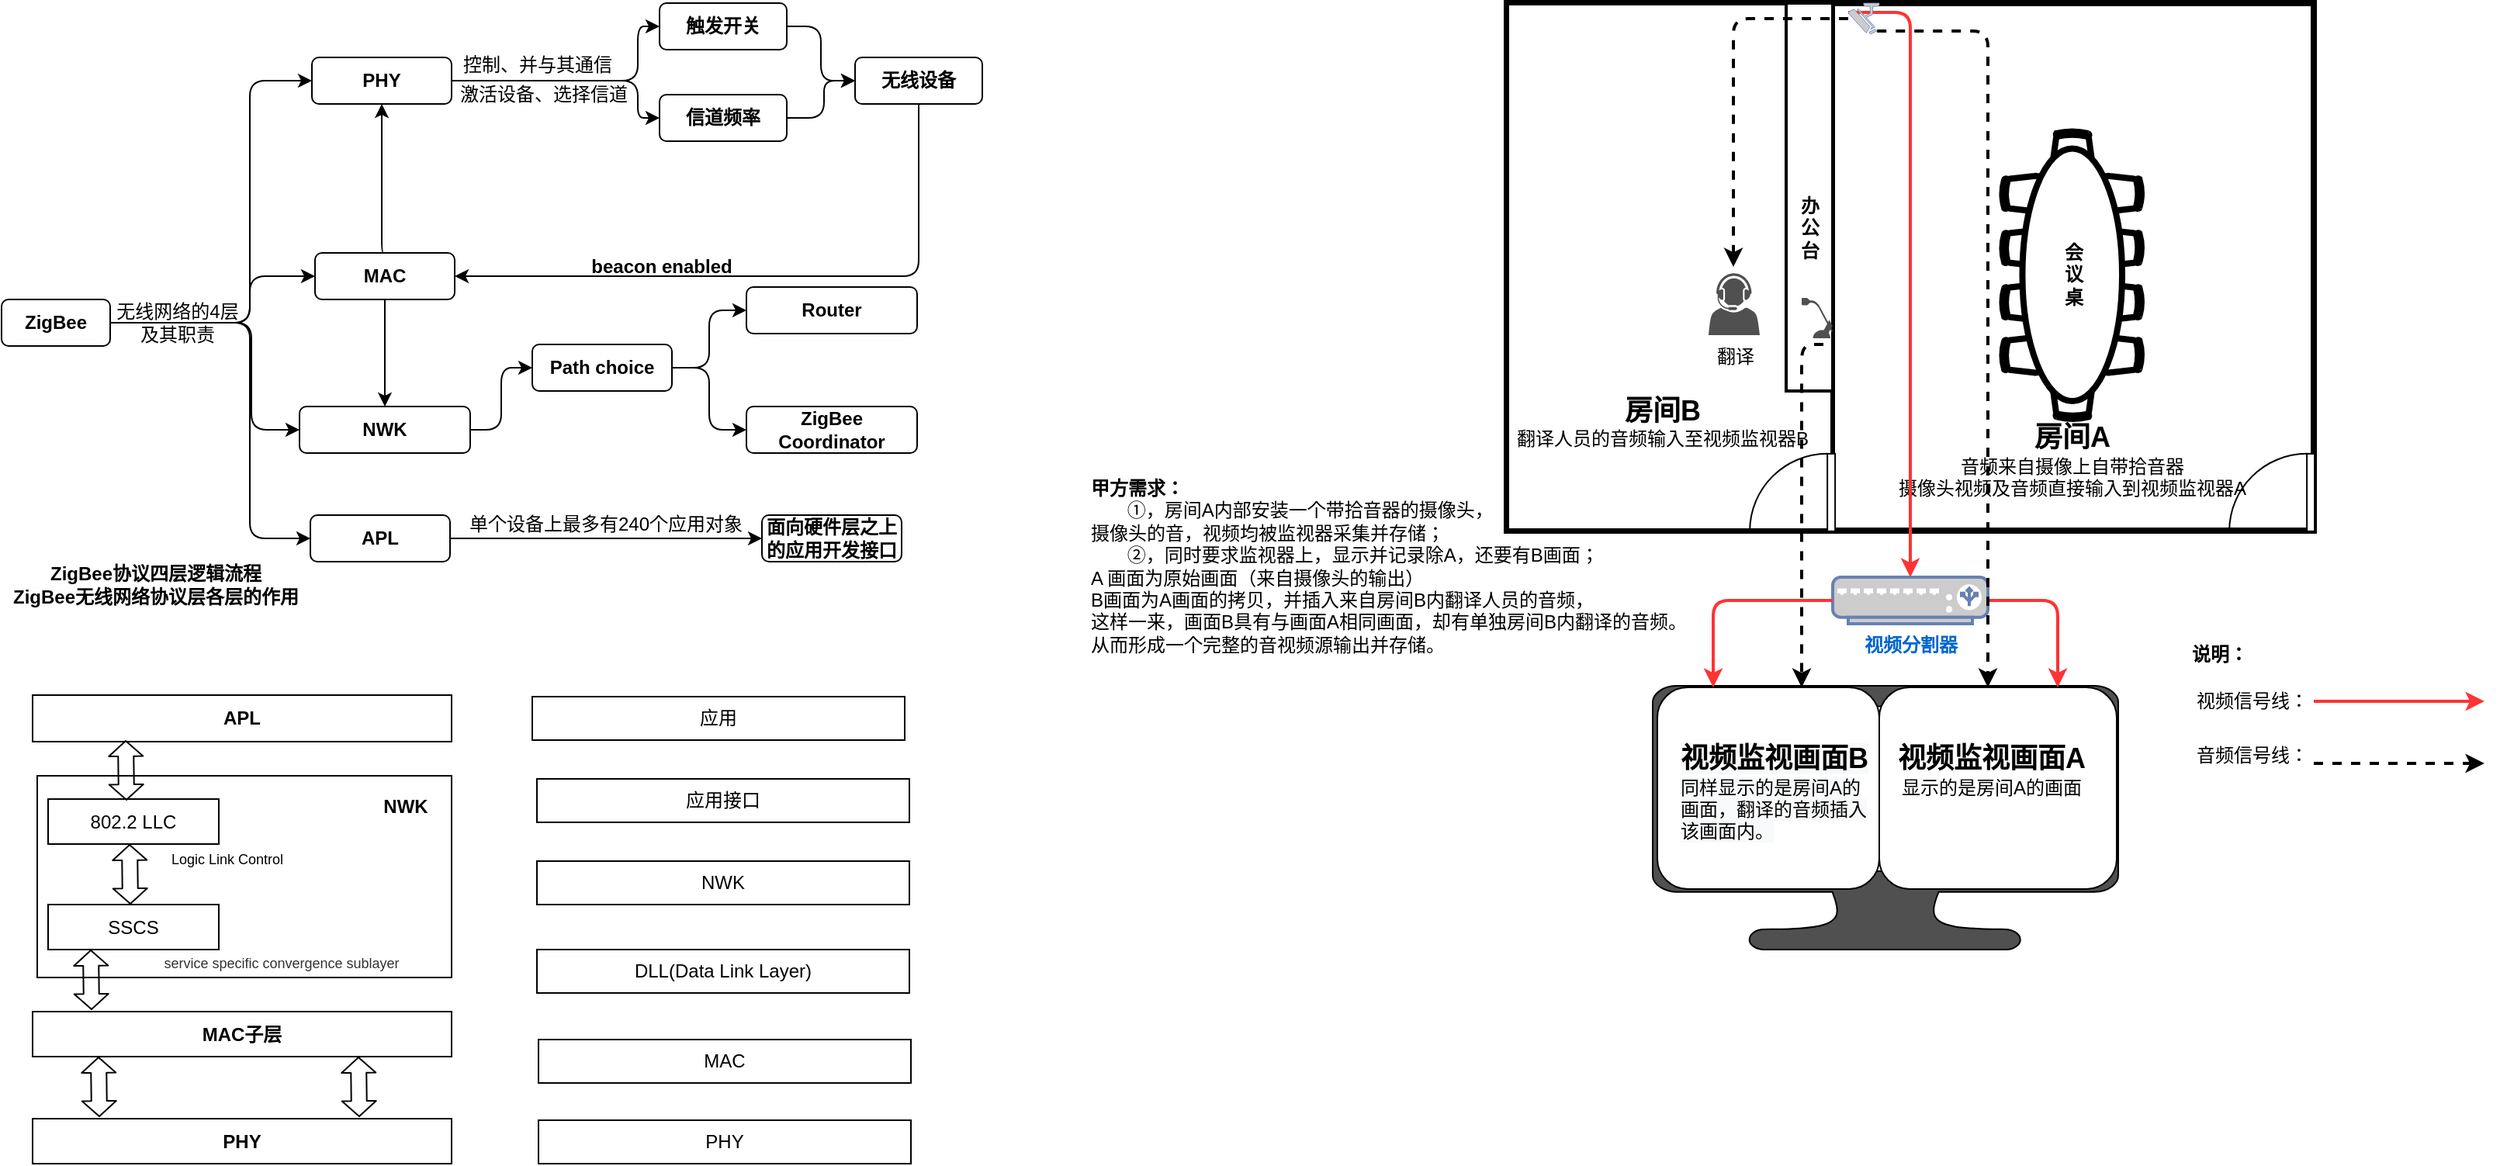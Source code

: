 <mxfile version="14.1.2" type="github">
  <diagram id="21dkpIUv8Dz8cheK0tkw" name="Page-1">
    <mxGraphModel dx="1849" dy="481" grid="1" gridSize="10" guides="1" tooltips="1" connect="1" arrows="1" fold="1" page="1" pageScale="1" pageWidth="827" pageHeight="1169" math="0" shadow="0">
      <root>
        <mxCell id="0" />
        <mxCell id="1" parent="0" />
        <mxCell id="Ukg85vJx6AmNJHNjjrwK-20" value="" style="rounded=0;whiteSpace=wrap;html=1;" vertex="1" parent="1">
          <mxGeometry x="-777" y="528" width="267" height="130" as="geometry" />
        </mxCell>
        <mxCell id="o995Ws5FP9cgEdBSJyOs-1" value="" style="rounded=0;whiteSpace=wrap;html=1;strokeWidth=4;" parent="1" vertex="1">
          <mxGeometry x="170" y="30" width="520" height="340" as="geometry" />
        </mxCell>
        <mxCell id="o995Ws5FP9cgEdBSJyOs-2" value="&lt;font style=&quot;vertical-align: inherit&quot;&gt;&lt;font style=&quot;vertical-align: inherit&quot;&gt;&lt;font style=&quot;vertical-align: inherit&quot;&gt;&lt;font style=&quot;vertical-align: inherit&quot;&gt;&lt;br&gt;&lt;/font&gt;&lt;/font&gt;&lt;/font&gt;&lt;/font&gt;" style="rounded=0;whiteSpace=wrap;html=1;strokeWidth=3;" parent="1" vertex="1">
          <mxGeometry x="170" y="30" width="210" height="340" as="geometry" />
        </mxCell>
        <mxCell id="o995Ws5FP9cgEdBSJyOs-3" value="&lt;b style=&quot;font-size: 18px&quot;&gt;房间A&lt;/b&gt;&lt;br&gt;&lt;font style=&quot;font-size: 12px&quot;&gt;音频来自摄像上自带拾音器&lt;br&gt;摄像头视频及音频直接输入到视频监视器A&lt;br&gt;&lt;/font&gt;" style="text;html=1;align=center;verticalAlign=middle;resizable=0;points=[];autosize=1;" parent="1" vertex="1">
          <mxGeometry x="414" y="300" width="240" height="50" as="geometry" />
        </mxCell>
        <mxCell id="o995Ws5FP9cgEdBSJyOs-5" value="" style="verticalLabelPosition=bottom;html=1;verticalAlign=top;align=center;shape=mxgraph.floorplan.doorLeft;aspect=fixed;rotation=90;flipH=1;" parent="1" vertex="1">
          <mxGeometry x="639" y="318.87" width="50" height="53.13" as="geometry" />
        </mxCell>
        <mxCell id="o995Ws5FP9cgEdBSJyOs-8" value="" style="pointerEvents=1;shadow=0;dashed=0;html=1;fillColor=#505050;labelPosition=center;verticalLabelPosition=bottom;verticalAlign=top;outlineConnect=0;align=center;shape=mxgraph.office.devices.lcd_monitor;strokeWidth=1;" parent="1" vertex="1">
          <mxGeometry x="264" y="470" width="300" height="170" as="geometry" />
        </mxCell>
        <mxCell id="o995Ws5FP9cgEdBSJyOs-15" value="" style="rounded=1;whiteSpace=wrap;html=1;strokeColor=#000000;strokeWidth=1;" parent="1" vertex="1">
          <mxGeometry x="267" y="471" width="143" height="130" as="geometry" />
        </mxCell>
        <mxCell id="o995Ws5FP9cgEdBSJyOs-16" value="" style="rounded=1;whiteSpace=wrap;html=1;strokeColor=#000000;strokeWidth=1;" parent="1" vertex="1">
          <mxGeometry x="410" y="471" width="153" height="130" as="geometry" />
        </mxCell>
        <mxCell id="o995Ws5FP9cgEdBSJyOs-19" value="&lt;font style=&quot;vertical-align: inherit&quot;&gt;&lt;font style=&quot;vertical-align: inherit&quot;&gt;&lt;font style=&quot;vertical-align: inherit&quot;&gt;&lt;font style=&quot;vertical-align: inherit&quot;&gt;&lt;b&gt;视频分割器&lt;/b&gt;&lt;/font&gt;&lt;/font&gt;&lt;/font&gt;&lt;/font&gt;" style="fontColor=#0066CC;verticalAlign=top;verticalLabelPosition=bottom;labelPosition=center;align=center;html=1;outlineConnect=0;fillColor=#CCCCCC;strokeColor=#6881B3;gradientColor=none;gradientDirection=north;strokeWidth=2;shape=mxgraph.networks.load_balancer;" parent="1" vertex="1">
          <mxGeometry x="380" y="400" width="100" height="30" as="geometry" />
        </mxCell>
        <mxCell id="o995Ws5FP9cgEdBSJyOs-20" value="" style="edgeStyle=elbowEdgeStyle;elbow=horizontal;endArrow=classic;html=1;exitX=0;exitY=0.5;exitDx=0;exitDy=0;exitPerimeter=0;strokeWidth=2;strokeColor=#FF3333;entryX=0.25;entryY=0;entryDx=0;entryDy=0;" parent="1" source="o995Ws5FP9cgEdBSJyOs-19" target="o995Ws5FP9cgEdBSJyOs-15" edge="1">
          <mxGeometry width="50" height="50" relative="1" as="geometry">
            <mxPoint x="400" y="46" as="sourcePoint" />
            <mxPoint x="339" y="471" as="targetPoint" />
            <Array as="points">
              <mxPoint x="303" y="440" />
            </Array>
          </mxGeometry>
        </mxCell>
        <mxCell id="o995Ws5FP9cgEdBSJyOs-21" value="" style="edgeStyle=elbowEdgeStyle;elbow=horizontal;endArrow=classic;html=1;exitX=1;exitY=0.5;exitDx=0;exitDy=0;exitPerimeter=0;strokeWidth=2;strokeColor=#FF3333;entryX=0.75;entryY=0;entryDx=0;entryDy=0;" parent="1" source="o995Ws5FP9cgEdBSJyOs-19" target="o995Ws5FP9cgEdBSJyOs-16" edge="1">
          <mxGeometry width="50" height="50" relative="1" as="geometry">
            <mxPoint x="390" y="425" as="sourcePoint" />
            <mxPoint x="349" y="481" as="targetPoint" />
            <Array as="points">
              <mxPoint x="525" y="430" />
            </Array>
          </mxGeometry>
        </mxCell>
        <mxCell id="o995Ws5FP9cgEdBSJyOs-22" value="" style="edgeStyle=elbowEdgeStyle;elbow=horizontal;endArrow=classic;html=1;exitX=0.9;exitY=0.93;exitDx=0;exitDy=0;exitPerimeter=0;strokeWidth=2;dashed=1;" parent="1" source="o995Ws5FP9cgEdBSJyOs-4" edge="1">
          <mxGeometry width="50" height="50" relative="1" as="geometry">
            <mxPoint x="410" y="40" as="sourcePoint" />
            <mxPoint x="480" y="471" as="targetPoint" />
            <Array as="points">
              <mxPoint x="480" y="310" />
            </Array>
          </mxGeometry>
        </mxCell>
        <mxCell id="o995Ws5FP9cgEdBSJyOs-27" value="&lt;div style=&quot;text-align: center&quot;&gt;&lt;span style=&quot;font-size: 18px&quot;&gt;&lt;font face=&quot;helvetica&quot;&gt;&lt;b&gt;视频监视画面A&lt;/b&gt;&lt;/font&gt;&lt;/span&gt;&lt;/div&gt;&lt;div style=&quot;text-align: center&quot;&gt;&lt;font face=&quot;helvetica&quot; style=&quot;font-size: 12px&quot;&gt;显示的是房间A的画面&lt;/font&gt;&lt;/div&gt;" style="text;whiteSpace=wrap;html=1;" parent="1" vertex="1">
          <mxGeometry x="420" y="500" width="130" height="30" as="geometry" />
        </mxCell>
        <mxCell id="o995Ws5FP9cgEdBSJyOs-28" value="&lt;b style=&quot;color: rgb(0 , 0 , 0) ; font-family: &amp;#34;helvetica&amp;#34; ; font-size: 18px ; font-style: normal ; letter-spacing: normal ; text-align: center ; text-indent: 0px ; text-transform: none ; word-spacing: 0px ; background-color: rgb(248 , 249 , 250)&quot;&gt;视频监视画面B&lt;/b&gt;&lt;span style=&quot;color: rgb(0 , 0 , 0) ; font-family: &amp;#34;helvetica&amp;#34; ; font-style: normal ; letter-spacing: normal ; text-align: center ; text-indent: 0px ; text-transform: none ; word-spacing: 0px ; background-color: rgb(248 , 249 , 250)&quot;&gt;&lt;font style=&quot;font-size: 12px&quot;&gt;同样&lt;/font&gt;&lt;/span&gt;&lt;span style=&quot;color: rgb(0 , 0 , 0) ; font-family: &amp;#34;helvetica&amp;#34; ; font-style: normal ; letter-spacing: normal ; text-align: center ; text-indent: 0px ; text-transform: none ; word-spacing: 0px ; background-color: rgb(248 , 249 , 250)&quot;&gt;&lt;font style=&quot;font-size: 12px&quot;&gt;显示的是房间A的画面，翻译的音频插入该画面内。&lt;/font&gt;&lt;/span&gt;" style="text;whiteSpace=wrap;html=1;" parent="1" vertex="1">
          <mxGeometry x="280" y="500" width="130" height="30" as="geometry" />
        </mxCell>
        <mxCell id="o995Ws5FP9cgEdBSJyOs-59" value="" style="group;rotation=90;" parent="1" vertex="1" connectable="0">
          <mxGeometry x="441" y="160" width="186" height="90" as="geometry" />
        </mxCell>
        <mxCell id="o995Ws5FP9cgEdBSJyOs-48" value="" style="verticalLabelPosition=bottom;html=1;verticalAlign=top;align=center;shape=mxgraph.floorplan.office_chair;shadow=0;strokeColor=#000000;strokeWidth=4;rotation=90;" parent="o995Ws5FP9cgEdBSJyOs-59" vertex="1">
          <mxGeometry x="113" y="-21" width="23.25" height="27.643" as="geometry" />
        </mxCell>
        <mxCell id="o995Ws5FP9cgEdBSJyOs-49" value="" style="verticalLabelPosition=bottom;html=1;verticalAlign=top;align=center;shape=mxgraph.floorplan.office_chair;shadow=0;direction=west;strokeColor=#000000;strokeWidth=4;rotation=90;" parent="o995Ws5FP9cgEdBSJyOs-59" vertex="1">
          <mxGeometry x="50" y="-21" width="23.25" height="27.643" as="geometry" />
        </mxCell>
        <mxCell id="o995Ws5FP9cgEdBSJyOs-50" value="" style="verticalLabelPosition=bottom;html=1;verticalAlign=top;align=center;shape=mxgraph.floorplan.office_chair;shadow=0;direction=north;strokeColor=#000000;strokeWidth=4;rotation=90;" parent="o995Ws5FP9cgEdBSJyOs-59" vertex="1">
          <mxGeometry x="81" y="-48" width="24.994" height="25.714" as="geometry" />
        </mxCell>
        <mxCell id="o995Ws5FP9cgEdBSJyOs-51" value="" style="verticalLabelPosition=bottom;html=1;verticalAlign=top;align=center;shape=mxgraph.floorplan.office_chair;shadow=0;direction=south;strokeColor=#000000;strokeWidth=4;rotation=90;" parent="o995Ws5FP9cgEdBSJyOs-59" vertex="1">
          <mxGeometry x="81" y="113" width="24.994" height="25.714" as="geometry" />
        </mxCell>
        <mxCell id="o995Ws5FP9cgEdBSJyOs-52" value="" style="verticalLabelPosition=bottom;html=1;verticalAlign=top;align=center;shape=mxgraph.floorplan.office_chair;shadow=0;strokeColor=#000000;strokeWidth=4;rotation=90;" parent="o995Ws5FP9cgEdBSJyOs-59" vertex="1">
          <mxGeometry x="113" y="14" width="23.25" height="27.643" as="geometry" />
        </mxCell>
        <mxCell id="o995Ws5FP9cgEdBSJyOs-53" value="" style="verticalLabelPosition=bottom;html=1;verticalAlign=top;align=center;shape=mxgraph.floorplan.office_chair;shadow=0;direction=west;strokeColor=#000000;strokeWidth=4;rotation=90;" parent="o995Ws5FP9cgEdBSJyOs-59" vertex="1">
          <mxGeometry x="50" y="14" width="23.25" height="27.643" as="geometry" />
        </mxCell>
        <mxCell id="o995Ws5FP9cgEdBSJyOs-54" value="" style="verticalLabelPosition=bottom;html=1;verticalAlign=top;align=center;shape=mxgraph.floorplan.office_chair;shadow=0;strokeColor=#000000;strokeWidth=4;rotation=90;" parent="o995Ws5FP9cgEdBSJyOs-59" vertex="1">
          <mxGeometry x="113" y="49" width="23.25" height="27.643" as="geometry" />
        </mxCell>
        <mxCell id="o995Ws5FP9cgEdBSJyOs-55" value="" style="verticalLabelPosition=bottom;html=1;verticalAlign=top;align=center;shape=mxgraph.floorplan.office_chair;shadow=0;direction=west;strokeColor=#000000;strokeWidth=4;rotation=90;" parent="o995Ws5FP9cgEdBSJyOs-59" vertex="1">
          <mxGeometry x="50" y="49" width="23.25" height="27.643" as="geometry" />
        </mxCell>
        <mxCell id="o995Ws5FP9cgEdBSJyOs-56" value="" style="verticalLabelPosition=bottom;html=1;verticalAlign=top;align=center;shape=mxgraph.floorplan.office_chair;shadow=0;strokeColor=#000000;strokeWidth=4;rotation=90;" parent="o995Ws5FP9cgEdBSJyOs-59" vertex="1">
          <mxGeometry x="113" y="83" width="23.25" height="27.643" as="geometry" />
        </mxCell>
        <mxCell id="o995Ws5FP9cgEdBSJyOs-57" value="" style="verticalLabelPosition=bottom;html=1;verticalAlign=top;align=center;shape=mxgraph.floorplan.office_chair;shadow=0;direction=west;strokeColor=#000000;strokeWidth=4;rotation=90;" parent="o995Ws5FP9cgEdBSJyOs-59" vertex="1">
          <mxGeometry x="50" y="83" width="23.25" height="27.643" as="geometry" />
        </mxCell>
        <mxCell id="o995Ws5FP9cgEdBSJyOs-58" value="" style="shape=ellipse;shadow=0;strokeColor=#000000;strokeWidth=4;rotation=90;" parent="o995Ws5FP9cgEdBSJyOs-59" vertex="1">
          <mxGeometry x="12" y="13" width="162.75" height="64.286" as="geometry" />
        </mxCell>
        <mxCell id="o995Ws5FP9cgEdBSJyOs-60" value="&lt;b&gt;会&lt;br&gt;议&lt;br&gt;桌&lt;/b&gt;" style="text;html=1;align=center;verticalAlign=middle;resizable=0;points=[];autosize=1;" parent="o995Ws5FP9cgEdBSJyOs-59" vertex="1">
          <mxGeometry x="78.5" y="20" width="30" height="50" as="geometry" />
        </mxCell>
        <mxCell id="o995Ws5FP9cgEdBSJyOs-63" value="" style="rounded=0;whiteSpace=wrap;html=1;strokeColor=#000000;strokeWidth=2;" parent="1" vertex="1">
          <mxGeometry x="350" y="30" width="30" height="250" as="geometry" />
        </mxCell>
        <mxCell id="o995Ws5FP9cgEdBSJyOs-24" value="" style="pointerEvents=1;shadow=0;dashed=0;html=1;strokeColor=none;fillColor=#505050;labelPosition=center;verticalLabelPosition=bottom;verticalAlign=top;outlineConnect=0;align=center;shape=mxgraph.office.devices.microphone;flipV=0;flipH=1;" parent="1" vertex="1">
          <mxGeometry x="360" y="220" width="20" height="26" as="geometry" />
        </mxCell>
        <mxCell id="o995Ws5FP9cgEdBSJyOs-25" value="翻译" style="pointerEvents=1;shadow=0;dashed=0;html=1;strokeColor=none;fillColor=#505050;labelPosition=center;verticalLabelPosition=bottom;verticalAlign=top;outlineConnect=0;align=center;shape=mxgraph.office.users.call_center_agent;" parent="1" vertex="1">
          <mxGeometry x="300" y="204" width="33" height="40" as="geometry" />
        </mxCell>
        <mxCell id="o995Ws5FP9cgEdBSJyOs-10" value="" style="edgeStyle=elbowEdgeStyle;elbow=horizontal;endArrow=classic;html=1;entryX=0.485;entryY=-0.1;entryDx=0;entryDy=0;entryPerimeter=0;strokeWidth=2;dashed=1;" parent="1" source="o995Ws5FP9cgEdBSJyOs-4" target="o995Ws5FP9cgEdBSJyOs-25" edge="1">
          <mxGeometry width="50" height="50" relative="1" as="geometry">
            <mxPoint x="150" y="450" as="sourcePoint" />
            <mxPoint x="320" y="276" as="targetPoint" />
            <Array as="points">
              <mxPoint x="316" y="180" />
              <mxPoint x="306" y="170" />
            </Array>
          </mxGeometry>
        </mxCell>
        <mxCell id="o995Ws5FP9cgEdBSJyOs-64" value="" style="verticalLabelPosition=bottom;html=1;verticalAlign=top;align=center;shape=mxgraph.floorplan.doorLeft;aspect=fixed;rotation=90;flipH=1;" parent="1" vertex="1">
          <mxGeometry x="330" y="318.87" width="50" height="53.13" as="geometry" />
        </mxCell>
        <mxCell id="o995Ws5FP9cgEdBSJyOs-65" value="&lt;b style=&quot;font-size: 18px&quot;&gt;房间B&lt;/b&gt;&lt;br&gt;&lt;font&gt;翻译人员的音频输入至视频监视器B&lt;/font&gt;" style="text;html=1;align=center;verticalAlign=middle;resizable=0;points=[];autosize=1;" parent="1" vertex="1">
          <mxGeometry x="170" y="280" width="200" height="40" as="geometry" />
        </mxCell>
        <mxCell id="o995Ws5FP9cgEdBSJyOs-23" value="" style="edgeStyle=elbowEdgeStyle;elbow=horizontal;endArrow=classic;html=1;strokeWidth=2;exitX=0.3;exitY=1.154;exitDx=0;exitDy=0;exitPerimeter=0;dashed=1;" parent="1" source="o995Ws5FP9cgEdBSJyOs-24" target="o995Ws5FP9cgEdBSJyOs-15" edge="1">
          <mxGeometry width="50" height="50" relative="1" as="geometry">
            <mxPoint x="360" y="324" as="sourcePoint" />
            <mxPoint x="339" y="460" as="targetPoint" />
            <Array as="points">
              <mxPoint x="360" y="300" />
              <mxPoint x="340" y="360" />
            </Array>
          </mxGeometry>
        </mxCell>
        <mxCell id="o995Ws5FP9cgEdBSJyOs-66" value="&lt;b&gt;&lt;font style=&quot;vertical-align: inherit&quot;&gt;&lt;font style=&quot;vertical-align: inherit&quot;&gt;&lt;font style=&quot;vertical-align: inherit&quot;&gt;&lt;font style=&quot;vertical-align: inherit&quot;&gt;&lt;font style=&quot;vertical-align: inherit&quot;&gt;&lt;font style=&quot;vertical-align: inherit&quot;&gt;&lt;font style=&quot;vertical-align: inherit&quot;&gt;&lt;font style=&quot;vertical-align: inherit&quot;&gt;甲方需求：&lt;/font&gt;&lt;/font&gt;&lt;/font&gt;&lt;/font&gt;&lt;/font&gt;&lt;/font&gt;&lt;/font&gt;&lt;/font&gt;&lt;/b&gt;&lt;br&gt;&lt;font style=&quot;vertical-align: inherit&quot;&gt;&lt;font style=&quot;vertical-align: inherit&quot;&gt;&lt;font style=&quot;vertical-align: inherit&quot;&gt;&lt;font style=&quot;vertical-align: inherit&quot;&gt;&lt;font style=&quot;vertical-align: inherit&quot;&gt;&lt;font style=&quot;vertical-align: inherit&quot;&gt;&lt;font style=&quot;vertical-align: inherit&quot;&gt;&lt;font style=&quot;vertical-align: inherit&quot;&gt;    &amp;nbsp; &amp;nbsp; &amp;nbsp; &amp;nbsp;①，房间A内部安装一个带拾音器的摄像头，&lt;/font&gt;&lt;/font&gt;&lt;/font&gt;&lt;/font&gt;&lt;/font&gt;&lt;/font&gt;&lt;/font&gt;&lt;/font&gt;&lt;br&gt;&lt;font style=&quot;vertical-align: inherit&quot;&gt;&lt;font style=&quot;vertical-align: inherit&quot;&gt;&lt;font style=&quot;vertical-align: inherit&quot;&gt;&lt;font style=&quot;vertical-align: inherit&quot;&gt;&lt;font style=&quot;vertical-align: inherit&quot;&gt;&lt;font style=&quot;vertical-align: inherit&quot;&gt;&lt;font style=&quot;vertical-align: inherit&quot;&gt;&lt;font style=&quot;vertical-align: inherit&quot;&gt;摄像头的音，视频均被监视器采集并存储；&lt;/font&gt;&lt;/font&gt;&lt;/font&gt;&lt;/font&gt;&lt;/font&gt;&lt;/font&gt;&lt;/font&gt;&lt;/font&gt;&lt;br&gt;&lt;font style=&quot;vertical-align: inherit&quot;&gt;&lt;font style=&quot;vertical-align: inherit&quot;&gt;&lt;font style=&quot;vertical-align: inherit&quot;&gt;&lt;font style=&quot;vertical-align: inherit&quot;&gt;&lt;font style=&quot;vertical-align: inherit&quot;&gt;&lt;font style=&quot;vertical-align: inherit&quot;&gt;&lt;font style=&quot;vertical-align: inherit&quot;&gt;&lt;font style=&quot;vertical-align: inherit&quot;&gt;&amp;nbsp; &amp;nbsp; &amp;nbsp; &amp;nbsp;②，同时要求监视器上，显示并记录除A，还要有B画面；&lt;/font&gt;&lt;/font&gt;&lt;/font&gt;&lt;/font&gt;&lt;/font&gt;&lt;/font&gt;&lt;/font&gt;&lt;/font&gt;&lt;br&gt;&lt;font style=&quot;vertical-align: inherit&quot;&gt;&lt;font style=&quot;vertical-align: inherit&quot;&gt;&lt;font style=&quot;vertical-align: inherit&quot;&gt;&lt;font style=&quot;vertical-align: inherit&quot;&gt;&lt;font style=&quot;vertical-align: inherit&quot;&gt;&lt;font style=&quot;vertical-align: inherit&quot;&gt;&lt;font style=&quot;vertical-align: inherit&quot;&gt;&lt;font style=&quot;vertical-align: inherit&quot;&gt;A 画面为原始画面（来自摄像头的输出）&lt;br&gt;B&lt;/font&gt;&lt;/font&gt;&lt;/font&gt;&lt;/font&gt;&lt;/font&gt;&lt;/font&gt;&lt;/font&gt;&lt;/font&gt;&lt;font style=&quot;vertical-align: inherit&quot;&gt;&lt;font style=&quot;vertical-align: inherit&quot;&gt;&lt;font style=&quot;vertical-align: inherit&quot;&gt;&lt;font style=&quot;vertical-align: inherit&quot;&gt;&lt;font style=&quot;vertical-align: inherit&quot;&gt;&lt;font style=&quot;vertical-align: inherit&quot;&gt;&lt;font style=&quot;vertical-align: inherit&quot;&gt;&lt;font style=&quot;vertical-align: inherit&quot;&gt;画面为A画面的拷贝，并插入来自房间B内翻译人员的音频，&lt;/font&gt;&lt;/font&gt;&lt;br&gt;&lt;/font&gt;&lt;/font&gt;&lt;/font&gt;&lt;/font&gt;&lt;/font&gt;&lt;/font&gt;&lt;font style=&quot;vertical-align: inherit&quot;&gt;&lt;font style=&quot;vertical-align: inherit&quot;&gt;&lt;font style=&quot;vertical-align: inherit&quot;&gt;&lt;font style=&quot;vertical-align: inherit&quot;&gt;&lt;font style=&quot;vertical-align: inherit&quot;&gt;&lt;font style=&quot;vertical-align: inherit&quot;&gt;&lt;font style=&quot;vertical-align: inherit&quot;&gt;&lt;font style=&quot;vertical-align: inherit&quot;&gt;这样一来，画面B具有与画面A相同画面，&lt;/font&gt;&lt;/font&gt;&lt;font style=&quot;vertical-align: inherit&quot;&gt;&lt;font style=&quot;vertical-align: inherit&quot;&gt;却有单独房间B内翻译的音频。&lt;br&gt;&lt;/font&gt;&lt;/font&gt;&lt;/font&gt;&lt;/font&gt;&lt;/font&gt;&lt;/font&gt;&lt;/font&gt;&lt;/font&gt;&lt;font style=&quot;vertical-align: inherit&quot;&gt;&lt;font style=&quot;vertical-align: inherit&quot;&gt;&lt;font style=&quot;vertical-align: inherit&quot;&gt;&lt;font style=&quot;vertical-align: inherit&quot;&gt;&lt;font style=&quot;vertical-align: inherit&quot;&gt;&lt;font style=&quot;vertical-align: inherit&quot;&gt;&lt;font style=&quot;vertical-align: inherit&quot;&gt;&lt;font style=&quot;vertical-align: inherit&quot;&gt;从而形成一个完整的音视频源输出并存储。&lt;/font&gt;&lt;/font&gt;&lt;/font&gt;&lt;/font&gt;&lt;/font&gt;&lt;/font&gt;&lt;/font&gt;&lt;/font&gt;" style="text;html=1;align=left;verticalAlign=middle;resizable=0;points=[];autosize=1;" parent="1" vertex="1">
          <mxGeometry x="-100" y="333" width="400" height="120" as="geometry" />
        </mxCell>
        <mxCell id="o995Ws5FP9cgEdBSJyOs-67" value="" style="endArrow=classic;html=1;strokeColor=#FF3333;strokeWidth=2;" parent="1" edge="1">
          <mxGeometry width="50" height="50" relative="1" as="geometry">
            <mxPoint x="690" y="480" as="sourcePoint" />
            <mxPoint x="800" y="480" as="targetPoint" />
          </mxGeometry>
        </mxCell>
        <mxCell id="o995Ws5FP9cgEdBSJyOs-68" value="&lt;b&gt;&lt;font style=&quot;vertical-align: inherit&quot;&gt;&lt;font style=&quot;vertical-align: inherit&quot;&gt;说明：&lt;/font&gt;&lt;/font&gt;&lt;/b&gt;" style="text;html=1;align=center;verticalAlign=middle;resizable=0;points=[];autosize=1;" parent="1" vertex="1">
          <mxGeometry x="604" y="440" width="50" height="20" as="geometry" />
        </mxCell>
        <mxCell id="o995Ws5FP9cgEdBSJyOs-69" value="视频信号线：" style="text;html=1;align=center;verticalAlign=middle;resizable=0;points=[];autosize=1;" parent="1" vertex="1">
          <mxGeometry x="605" y="470" width="90" height="20" as="geometry" />
        </mxCell>
        <mxCell id="o995Ws5FP9cgEdBSJyOs-70" value="" style="endArrow=classic;html=1;strokeWidth=2;dashed=1;" parent="1" edge="1">
          <mxGeometry width="50" height="50" relative="1" as="geometry">
            <mxPoint x="690" y="520" as="sourcePoint" />
            <mxPoint x="800" y="520" as="targetPoint" />
          </mxGeometry>
        </mxCell>
        <mxCell id="o995Ws5FP9cgEdBSJyOs-71" value="音频信号线：" style="text;html=1;align=center;verticalAlign=middle;resizable=0;points=[];autosize=1;" parent="1" vertex="1">
          <mxGeometry x="605" y="505" width="90" height="20" as="geometry" />
        </mxCell>
        <mxCell id="o995Ws5FP9cgEdBSJyOs-72" value="&lt;b&gt;办&lt;br&gt;公&lt;br&gt;台&lt;/b&gt;" style="text;html=1;align=center;verticalAlign=middle;resizable=0;points=[];autosize=1;" parent="1" vertex="1">
          <mxGeometry x="350" y="150" width="30" height="50" as="geometry" />
        </mxCell>
        <mxCell id="o995Ws5FP9cgEdBSJyOs-11" value="" style="edgeStyle=elbowEdgeStyle;elbow=horizontal;endArrow=classic;html=1;exitX=0.3;exitY=0;exitDx=0;exitDy=0;exitPerimeter=0;strokeWidth=2;strokeColor=#FF3333;entryX=0.5;entryY=0;entryDx=0;entryDy=0;entryPerimeter=0;" parent="1" source="o995Ws5FP9cgEdBSJyOs-4" target="o995Ws5FP9cgEdBSJyOs-19" edge="1">
          <mxGeometry width="50" height="50" relative="1" as="geometry">
            <mxPoint x="400" y="50" as="sourcePoint" />
            <mxPoint x="404.996" y="437.5" as="targetPoint" />
            <Array as="points">
              <mxPoint x="430" y="340" />
            </Array>
          </mxGeometry>
        </mxCell>
        <mxCell id="o995Ws5FP9cgEdBSJyOs-4" value="&lt;font style=&quot;vertical-align: inherit&quot;&gt;&lt;font style=&quot;vertical-align: inherit&quot;&gt;&lt;br&gt;&lt;/font&gt;&lt;/font&gt;" style="fontColor=#0066CC;verticalAlign=top;verticalLabelPosition=bottom;labelPosition=center;align=center;html=1;outlineConnect=0;fillColor=#CCCCCC;strokeColor=#6881B3;gradientColor=none;gradientDirection=north;strokeWidth=2;shape=mxgraph.networks.security_camera;rotation=90;flipH=0;flipV=1;" parent="1" vertex="1">
          <mxGeometry x="390" y="30" width="20" height="20" as="geometry" />
        </mxCell>
        <mxCell id="6O5VOnTtsWv0jZJuEP0G-2" value="&lt;b&gt;ZigBee&lt;/b&gt;" style="rounded=1;whiteSpace=wrap;html=1;" parent="1" vertex="1">
          <mxGeometry x="-800" y="221" width="70" height="30" as="geometry" />
        </mxCell>
        <mxCell id="6O5VOnTtsWv0jZJuEP0G-3" value="" style="edgeStyle=elbowEdgeStyle;elbow=horizontal;endArrow=classic;html=1;exitX=1;exitY=0.5;exitDx=0;exitDy=0;" parent="1" source="6O5VOnTtsWv0jZJuEP0G-2" edge="1">
          <mxGeometry width="50" height="50" relative="1" as="geometry">
            <mxPoint x="-580" y="140" as="sourcePoint" />
            <mxPoint x="-600" y="80" as="targetPoint" />
            <Array as="points">
              <mxPoint x="-640" y="100" />
            </Array>
          </mxGeometry>
        </mxCell>
        <mxCell id="6O5VOnTtsWv0jZJuEP0G-4" value="&lt;b&gt;PHY&lt;/b&gt;" style="rounded=1;whiteSpace=wrap;html=1;" parent="1" vertex="1">
          <mxGeometry x="-600" y="65" width="90" height="30" as="geometry" />
        </mxCell>
        <mxCell id="6O5VOnTtsWv0jZJuEP0G-5" value="&lt;b&gt;Path choice&lt;/b&gt;" style="rounded=1;whiteSpace=wrap;html=1;" parent="1" vertex="1">
          <mxGeometry x="-458" y="250" width="90" height="30" as="geometry" />
        </mxCell>
        <mxCell id="6O5VOnTtsWv0jZJuEP0G-6" value="&lt;b&gt;MAC&lt;/b&gt;" style="rounded=1;whiteSpace=wrap;html=1;" parent="1" vertex="1">
          <mxGeometry x="-598" y="191" width="90" height="30" as="geometry" />
        </mxCell>
        <mxCell id="6O5VOnTtsWv0jZJuEP0G-7" value="&lt;b&gt;NWK&lt;/b&gt;" style="rounded=1;whiteSpace=wrap;html=1;" parent="1" vertex="1">
          <mxGeometry x="-608" y="290" width="110" height="30" as="geometry" />
        </mxCell>
        <mxCell id="6O5VOnTtsWv0jZJuEP0G-9" value="" style="edgeStyle=elbowEdgeStyle;elbow=horizontal;endArrow=classic;html=1;exitX=1;exitY=0.5;exitDx=0;exitDy=0;entryX=0;entryY=0.5;entryDx=0;entryDy=0;" parent="1" source="6O5VOnTtsWv0jZJuEP0G-4" target="6O5VOnTtsWv0jZJuEP0G-18" edge="1">
          <mxGeometry width="50" height="50" relative="1" as="geometry">
            <mxPoint x="-482" y="80" as="sourcePoint" />
            <mxPoint x="-470" y="25" as="targetPoint" />
            <Array as="points">
              <mxPoint x="-390" y="70" />
            </Array>
          </mxGeometry>
        </mxCell>
        <mxCell id="6O5VOnTtsWv0jZJuEP0G-10" value="控制、并与其通信" style="text;html=1;align=center;verticalAlign=middle;resizable=0;points=[];autosize=1;" parent="1" vertex="1">
          <mxGeometry x="-510" y="60" width="110" height="20" as="geometry" />
        </mxCell>
        <mxCell id="6O5VOnTtsWv0jZJuEP0G-11" value="激活设备、选择信道" style="text;html=1;align=center;verticalAlign=middle;resizable=0;points=[];autosize=1;" parent="1" vertex="1">
          <mxGeometry x="-511" y="79" width="120" height="20" as="geometry" />
        </mxCell>
        <mxCell id="6O5VOnTtsWv0jZJuEP0G-12" value="" style="edgeStyle=elbowEdgeStyle;elbow=horizontal;endArrow=classic;html=1;exitX=0.5;exitY=0;exitDx=0;exitDy=0;entryX=0.5;entryY=1;entryDx=0;entryDy=0;" parent="1" source="6O5VOnTtsWv0jZJuEP0G-6" target="6O5VOnTtsWv0jZJuEP0G-4" edge="1">
          <mxGeometry width="50" height="50" relative="1" as="geometry">
            <mxPoint x="-660" y="155" as="sourcePoint" />
            <mxPoint x="-580" y="120" as="targetPoint" />
            <Array as="points">
              <mxPoint x="-555" y="150" />
            </Array>
          </mxGeometry>
        </mxCell>
        <mxCell id="6O5VOnTtsWv0jZJuEP0G-15" value="" style="edgeStyle=elbowEdgeStyle;elbow=horizontal;endArrow=classic;html=1;exitX=1;exitY=0.5;exitDx=0;exitDy=0;entryX=0;entryY=0.5;entryDx=0;entryDy=0;" parent="1" source="6O5VOnTtsWv0jZJuEP0G-7" target="6O5VOnTtsWv0jZJuEP0G-5" edge="1">
          <mxGeometry width="50" height="50" relative="1" as="geometry">
            <mxPoint x="-525" y="215" as="sourcePoint" />
            <mxPoint x="-410" y="305" as="targetPoint" />
            <Array as="points" />
          </mxGeometry>
        </mxCell>
        <mxCell id="6O5VOnTtsWv0jZJuEP0G-16" value="" style="edgeStyle=elbowEdgeStyle;elbow=horizontal;endArrow=classic;html=1;exitX=0.5;exitY=1;exitDx=0;exitDy=0;entryX=0.5;entryY=0;entryDx=0;entryDy=0;" parent="1" source="6O5VOnTtsWv0jZJuEP0G-6" target="6O5VOnTtsWv0jZJuEP0G-7" edge="1">
          <mxGeometry width="50" height="50" relative="1" as="geometry">
            <mxPoint x="-515" y="225" as="sourcePoint" />
            <mxPoint x="-545" y="250" as="targetPoint" />
            <Array as="points" />
          </mxGeometry>
        </mxCell>
        <mxCell id="6O5VOnTtsWv0jZJuEP0G-18" value="&lt;b&gt;触发开关&lt;/b&gt;" style="rounded=1;whiteSpace=wrap;html=1;" parent="1" vertex="1">
          <mxGeometry x="-376" y="30" width="82" height="30" as="geometry" />
        </mxCell>
        <mxCell id="6O5VOnTtsWv0jZJuEP0G-19" value="&lt;b&gt;信道频率&lt;/b&gt;" style="rounded=1;whiteSpace=wrap;html=1;" parent="1" vertex="1">
          <mxGeometry x="-376" y="89" width="82" height="30" as="geometry" />
        </mxCell>
        <mxCell id="6O5VOnTtsWv0jZJuEP0G-21" value="" style="edgeStyle=elbowEdgeStyle;elbow=horizontal;endArrow=classic;html=1;exitX=1;exitY=0.5;exitDx=0;exitDy=0;entryX=0;entryY=0.5;entryDx=0;entryDy=0;" parent="1" source="6O5VOnTtsWv0jZJuEP0G-4" target="6O5VOnTtsWv0jZJuEP0G-19" edge="1">
          <mxGeometry width="50" height="50" relative="1" as="geometry">
            <mxPoint x="-500" y="90" as="sourcePoint" />
            <mxPoint x="-366" y="5" as="targetPoint" />
            <Array as="points">
              <mxPoint x="-390" y="90" />
              <mxPoint x="-410" y="90" />
            </Array>
          </mxGeometry>
        </mxCell>
        <mxCell id="6O5VOnTtsWv0jZJuEP0G-23" value="&lt;b&gt;无线设备&lt;/b&gt;" style="rounded=1;whiteSpace=wrap;html=1;" parent="1" vertex="1">
          <mxGeometry x="-250" y="65" width="82" height="30" as="geometry" />
        </mxCell>
        <mxCell id="6O5VOnTtsWv0jZJuEP0G-24" value="" style="edgeStyle=elbowEdgeStyle;elbow=horizontal;endArrow=classic;html=1;exitX=1;exitY=0.5;exitDx=0;exitDy=0;entryX=0;entryY=0.5;entryDx=0;entryDy=0;" parent="1" source="6O5VOnTtsWv0jZJuEP0G-18" target="6O5VOnTtsWv0jZJuEP0G-23" edge="1">
          <mxGeometry width="50" height="50" relative="1" as="geometry">
            <mxPoint x="-522.5" y="105" as="sourcePoint" />
            <mxPoint x="-522" y="240" as="targetPoint" />
            <Array as="points" />
          </mxGeometry>
        </mxCell>
        <mxCell id="6O5VOnTtsWv0jZJuEP0G-25" value="" style="edgeStyle=elbowEdgeStyle;elbow=horizontal;endArrow=classic;html=1;exitX=1;exitY=0.5;exitDx=0;exitDy=0;entryX=0;entryY=0.5;entryDx=0;entryDy=0;" parent="1" source="6O5VOnTtsWv0jZJuEP0G-19" target="6O5VOnTtsWv0jZJuEP0G-23" edge="1">
          <mxGeometry width="50" height="50" relative="1" as="geometry">
            <mxPoint x="-284" y="55" as="sourcePoint" />
            <mxPoint x="-220" y="84" as="targetPoint" />
            <Array as="points">
              <mxPoint x="-270" y="90" />
            </Array>
          </mxGeometry>
        </mxCell>
        <mxCell id="6O5VOnTtsWv0jZJuEP0G-26" value="" style="edgeStyle=elbowEdgeStyle;elbow=horizontal;endArrow=classic;html=1;exitX=0.5;exitY=1;exitDx=0;exitDy=0;entryX=1;entryY=0.5;entryDx=0;entryDy=0;" parent="1" source="6O5VOnTtsWv0jZJuEP0G-23" target="6O5VOnTtsWv0jZJuEP0G-6" edge="1">
          <mxGeometry width="50" height="50" relative="1" as="geometry">
            <mxPoint x="-240" y="210" as="sourcePoint" />
            <mxPoint x="-530" y="191" as="targetPoint" />
            <Array as="points">
              <mxPoint x="-209" y="110" />
              <mxPoint x="-530" y="120" />
              <mxPoint x="-530" y="170" />
              <mxPoint x="-250" y="170" />
              <mxPoint x="-410" y="130" />
              <mxPoint x="-532" y="130" />
              <mxPoint x="-470" y="210" />
              <mxPoint x="-250" y="120" />
              <mxPoint x="-532" y="110" />
            </Array>
          </mxGeometry>
        </mxCell>
        <mxCell id="6O5VOnTtsWv0jZJuEP0G-30" value="&lt;b&gt;APL&lt;/b&gt;" style="rounded=1;whiteSpace=wrap;html=1;" parent="1" vertex="1">
          <mxGeometry x="-601" y="360" width="90" height="30" as="geometry" />
        </mxCell>
        <mxCell id="6O5VOnTtsWv0jZJuEP0G-31" value="&lt;b&gt;ZigBee Coordinator&lt;/b&gt;" style="rounded=1;whiteSpace=wrap;html=1;" parent="1" vertex="1">
          <mxGeometry x="-320" y="290" width="110" height="30" as="geometry" />
        </mxCell>
        <mxCell id="6O5VOnTtsWv0jZJuEP0G-32" value="&lt;b&gt;Router&lt;/b&gt;" style="rounded=1;whiteSpace=wrap;html=1;" parent="1" vertex="1">
          <mxGeometry x="-320" y="213" width="110" height="30" as="geometry" />
        </mxCell>
        <mxCell id="6O5VOnTtsWv0jZJuEP0G-33" value="" style="edgeStyle=elbowEdgeStyle;elbow=horizontal;endArrow=classic;html=1;exitX=1;exitY=0.5;exitDx=0;exitDy=0;entryX=0;entryY=0.5;entryDx=0;entryDy=0;" parent="1" source="6O5VOnTtsWv0jZJuEP0G-5" target="6O5VOnTtsWv0jZJuEP0G-32" edge="1">
          <mxGeometry width="50" height="50" relative="1" as="geometry">
            <mxPoint x="-488" y="315" as="sourcePoint" />
            <mxPoint x="-448" y="275" as="targetPoint" />
            <Array as="points" />
          </mxGeometry>
        </mxCell>
        <mxCell id="6O5VOnTtsWv0jZJuEP0G-34" value="" style="edgeStyle=elbowEdgeStyle;elbow=horizontal;endArrow=classic;html=1;exitX=1;exitY=0.5;exitDx=0;exitDy=0;entryX=0;entryY=0.5;entryDx=0;entryDy=0;" parent="1" source="6O5VOnTtsWv0jZJuEP0G-5" target="6O5VOnTtsWv0jZJuEP0G-31" edge="1">
          <mxGeometry width="50" height="50" relative="1" as="geometry">
            <mxPoint x="-358" y="275" as="sourcePoint" />
            <mxPoint x="-310" y="238" as="targetPoint" />
            <Array as="points" />
          </mxGeometry>
        </mxCell>
        <mxCell id="6O5VOnTtsWv0jZJuEP0G-35" value="" style="edgeStyle=elbowEdgeStyle;elbow=horizontal;endArrow=classic;html=1;exitX=1;exitY=0.5;exitDx=0;exitDy=0;entryX=0;entryY=0.5;entryDx=0;entryDy=0;" parent="1" source="6O5VOnTtsWv0jZJuEP0G-2" target="6O5VOnTtsWv0jZJuEP0G-30" edge="1">
          <mxGeometry width="50" height="50" relative="1" as="geometry">
            <mxPoint x="-660" y="155" as="sourcePoint" />
            <mxPoint x="-590" y="90" as="targetPoint" />
            <Array as="points">
              <mxPoint x="-640" y="280" />
            </Array>
          </mxGeometry>
        </mxCell>
        <mxCell id="6O5VOnTtsWv0jZJuEP0G-36" value="&lt;b&gt;面向硬件层之上的应用开发接口&lt;/b&gt;" style="rounded=1;whiteSpace=wrap;html=1;" parent="1" vertex="1">
          <mxGeometry x="-310" y="360" width="90" height="30" as="geometry" />
        </mxCell>
        <mxCell id="6O5VOnTtsWv0jZJuEP0G-38" value="" style="edgeStyle=elbowEdgeStyle;elbow=horizontal;endArrow=classic;html=1;exitX=1;exitY=0.5;exitDx=0;exitDy=0;entryX=0;entryY=0.5;entryDx=0;entryDy=0;" parent="1" source="6O5VOnTtsWv0jZJuEP0G-2" target="6O5VOnTtsWv0jZJuEP0G-6" edge="1">
          <mxGeometry width="50" height="50" relative="1" as="geometry">
            <mxPoint x="-660" y="155" as="sourcePoint" />
            <mxPoint x="-591" y="385" as="targetPoint" />
            <Array as="points">
              <mxPoint x="-640" y="206" />
              <mxPoint x="-620" y="206" />
              <mxPoint x="-640" y="170" />
            </Array>
          </mxGeometry>
        </mxCell>
        <mxCell id="6O5VOnTtsWv0jZJuEP0G-39" value="" style="edgeStyle=elbowEdgeStyle;elbow=horizontal;endArrow=classic;html=1;exitX=1;exitY=0.5;exitDx=0;exitDy=0;entryX=0;entryY=0.5;entryDx=0;entryDy=0;" parent="1" source="6O5VOnTtsWv0jZJuEP0G-2" target="6O5VOnTtsWv0jZJuEP0G-7" edge="1">
          <mxGeometry width="50" height="50" relative="1" as="geometry">
            <mxPoint x="-650" y="165" as="sourcePoint" />
            <mxPoint x="-581" y="395" as="targetPoint" />
            <Array as="points">
              <mxPoint x="-639" y="250" />
            </Array>
          </mxGeometry>
        </mxCell>
        <mxCell id="6O5VOnTtsWv0jZJuEP0G-40" value="无线网络的4层&lt;br&gt;及其职责" style="text;html=1;align=center;verticalAlign=middle;resizable=0;points=[];autosize=1;" parent="1" vertex="1">
          <mxGeometry x="-732" y="221.44" width="90" height="30" as="geometry" />
        </mxCell>
        <mxCell id="6O5VOnTtsWv0jZJuEP0G-41" value="" style="edgeStyle=elbowEdgeStyle;elbow=horizontal;endArrow=classic;html=1;exitX=1;exitY=0.5;exitDx=0;exitDy=0;entryX=0;entryY=0.5;entryDx=0;entryDy=0;" parent="1" source="6O5VOnTtsWv0jZJuEP0G-30" target="6O5VOnTtsWv0jZJuEP0G-36" edge="1">
          <mxGeometry width="50" height="50" relative="1" as="geometry">
            <mxPoint x="-490" y="460" as="sourcePoint" />
            <mxPoint x="-440" y="410" as="targetPoint" />
          </mxGeometry>
        </mxCell>
        <mxCell id="Ukg85vJx6AmNJHNjjrwK-1" value="&lt;b&gt;beacon enabled&lt;/b&gt;" style="text;html=1;align=center;verticalAlign=middle;resizable=0;points=[];autosize=1;" vertex="1" parent="1">
          <mxGeometry x="-430" y="190" width="110" height="20" as="geometry" />
        </mxCell>
        <mxCell id="Ukg85vJx6AmNJHNjjrwK-2" value="单个设备上最多有240个应用对象" style="text;html=1;align=center;verticalAlign=middle;resizable=0;points=[];autosize=1;" vertex="1" parent="1">
          <mxGeometry x="-506" y="356" width="190" height="20" as="geometry" />
        </mxCell>
        <mxCell id="Ukg85vJx6AmNJHNjjrwK-4" value="&lt;b&gt;APL&lt;/b&gt;" style="rounded=0;whiteSpace=wrap;html=1;" vertex="1" parent="1">
          <mxGeometry x="-780" y="476" width="270" height="30" as="geometry" />
        </mxCell>
        <mxCell id="Ukg85vJx6AmNJHNjjrwK-5" value="&lt;b&gt;ZigBee协议四层逻辑流程&lt;br&gt;&lt;/b&gt;&lt;b&gt;ZigBee无线网络协议层各层的作用&lt;/b&gt;&lt;b&gt;&lt;br&gt;&lt;/b&gt;" style="text;html=1;align=center;verticalAlign=middle;resizable=0;points=[];autosize=1;" vertex="1" parent="1">
          <mxGeometry x="-801" y="390" width="200" height="30" as="geometry" />
        </mxCell>
        <mxCell id="Ukg85vJx6AmNJHNjjrwK-6" value="802.2 LLC" style="rounded=0;whiteSpace=wrap;html=1;" vertex="1" parent="1">
          <mxGeometry x="-770" y="543" width="110" height="29" as="geometry" />
        </mxCell>
        <mxCell id="Ukg85vJx6AmNJHNjjrwK-7" value="SSCS" style="rounded=0;whiteSpace=wrap;html=1;" vertex="1" parent="1">
          <mxGeometry x="-770" y="611" width="110" height="29" as="geometry" />
        </mxCell>
        <mxCell id="Ukg85vJx6AmNJHNjjrwK-8" value="&lt;b&gt;MAC子层&lt;span style=&quot;color: rgba(0 , 0 , 0 , 0) ; font-family: monospace ; font-size: 0px&quot;&gt;%3CmxGraphModel%3E%3Croot%3E%3CmxCell%20id%3D%220%22%2F%3E%3CmxCell%20id%3D%221%22%20parent%3D%220%22%2F%3E%3CmxCell%20id%3D%222%22%20value%3D%22802.2%20LLC%22%20style%3D%22rounded%3D0%3BwhiteSpace%3Dwrap%3Bhtml%3D1%3B%22%20vertex%3D%221%22%20parent%3D%221%22%3E%3CmxGeometry%20x%3D%22-770%22%20y%3D%22541%22%20width%3D%22110%22%20height%3D%2229%22%20as%3D%22geometry%22%2F%3E%3C%2FmxCell%3E%3C%2Froot%3E%3C%2FmxGraphModel%3E&lt;/span&gt;&lt;/b&gt;" style="rounded=0;whiteSpace=wrap;html=1;" vertex="1" parent="1">
          <mxGeometry x="-780" y="680" width="270" height="29" as="geometry" />
        </mxCell>
        <mxCell id="Ukg85vJx6AmNJHNjjrwK-9" value="&lt;b&gt;PHY&lt;/b&gt;" style="rounded=0;whiteSpace=wrap;html=1;" vertex="1" parent="1">
          <mxGeometry x="-780" y="749" width="270" height="29" as="geometry" />
        </mxCell>
        <mxCell id="Ukg85vJx6AmNJHNjjrwK-10" value="" style="shape=flexArrow;endArrow=classic;startArrow=classic;html=1;startWidth=11;startSize=2.97;endWidth=11;endSize=2.97;entryX=0.25;entryY=1;entryDx=0;entryDy=0;" edge="1" parent="1" target="Ukg85vJx6AmNJHNjjrwK-7">
          <mxGeometry width="50" height="50" relative="1" as="geometry">
            <mxPoint x="-742" y="679" as="sourcePoint" />
            <mxPoint x="-720" y="650" as="targetPoint" />
          </mxGeometry>
        </mxCell>
        <mxCell id="Ukg85vJx6AmNJHNjjrwK-11" value="" style="shape=flexArrow;endArrow=classic;startArrow=classic;html=1;startWidth=11;startSize=2.97;endWidth=11;endSize=2.97;entryX=0.25;entryY=1;entryDx=0;entryDy=0;" edge="1" parent="1">
          <mxGeometry width="50" height="50" relative="1" as="geometry">
            <mxPoint x="-737" y="748" as="sourcePoint" />
            <mxPoint x="-737.5" y="709" as="targetPoint" />
          </mxGeometry>
        </mxCell>
        <mxCell id="Ukg85vJx6AmNJHNjjrwK-12" value="" style="shape=flexArrow;endArrow=classic;startArrow=classic;html=1;startWidth=11;startSize=2.97;endWidth=11;endSize=2.97;entryX=0.25;entryY=1;entryDx=0;entryDy=0;" edge="1" parent="1">
          <mxGeometry width="50" height="50" relative="1" as="geometry">
            <mxPoint x="-569.5" y="748" as="sourcePoint" />
            <mxPoint x="-570" y="709" as="targetPoint" />
          </mxGeometry>
        </mxCell>
        <mxCell id="Ukg85vJx6AmNJHNjjrwK-13" value="" style="shape=flexArrow;endArrow=classic;startArrow=classic;html=1;startWidth=11;startSize=2.97;endWidth=11;endSize=2.97;entryX=0.25;entryY=1;entryDx=0;entryDy=0;" edge="1" parent="1">
          <mxGeometry width="50" height="50" relative="1" as="geometry">
            <mxPoint x="-717" y="611" as="sourcePoint" />
            <mxPoint x="-717.5" y="572" as="targetPoint" />
          </mxGeometry>
        </mxCell>
        <mxCell id="Ukg85vJx6AmNJHNjjrwK-14" value="" style="shape=flexArrow;endArrow=classic;startArrow=classic;html=1;startWidth=11;startSize=2.97;endWidth=11;endSize=2.97;entryX=0.25;entryY=1;entryDx=0;entryDy=0;" edge="1" parent="1">
          <mxGeometry width="50" height="50" relative="1" as="geometry">
            <mxPoint x="-719.5" y="544" as="sourcePoint" />
            <mxPoint x="-720" y="505" as="targetPoint" />
          </mxGeometry>
        </mxCell>
        <mxCell id="Ukg85vJx6AmNJHNjjrwK-15" value="&lt;span style=&quot;color: rgb(51 , 51 , 51) ; font-family: &amp;#34;arial&amp;#34; , &amp;#34;microsoft yahei&amp;#34; , &amp;#34;\\5fae软雅黑&amp;#34; , &amp;#34;\\5b8b体&amp;#34; , &amp;#34;malgun gothic&amp;#34; , &amp;#34;meiryo&amp;#34; , sans-serif ; line-height: 21px ; background-color: rgb(255 , 255 , 255)&quot;&gt;&lt;font style=&quot;font-size: 9px&quot;&gt;service specific convergence sublayer&lt;/font&gt;&lt;/span&gt;" style="text;html=1;align=center;verticalAlign=middle;resizable=0;points=[];autosize=1;" vertex="1" parent="1">
          <mxGeometry x="-730" y="633" width="220" height="30" as="geometry" />
        </mxCell>
        <mxCell id="Ukg85vJx6AmNJHNjjrwK-19" value="&lt;font style=&quot;font-size: 9px&quot;&gt;Logic Link Control&lt;/font&gt;" style="text;html=1;align=center;verticalAlign=middle;resizable=0;points=[];autosize=1;" vertex="1" parent="1">
          <mxGeometry x="-710" y="571" width="110" height="20" as="geometry" />
        </mxCell>
        <mxCell id="Ukg85vJx6AmNJHNjjrwK-21" value="PHY" style="rounded=0;whiteSpace=wrap;html=1;" vertex="1" parent="1">
          <mxGeometry x="-454" y="750" width="240" height="28" as="geometry" />
        </mxCell>
        <mxCell id="Ukg85vJx6AmNJHNjjrwK-22" value="MAC" style="rounded=0;whiteSpace=wrap;html=1;" vertex="1" parent="1">
          <mxGeometry x="-454" y="698" width="240" height="28" as="geometry" />
        </mxCell>
        <mxCell id="Ukg85vJx6AmNJHNjjrwK-23" value="DLL(Data Link Layer)" style="rounded=0;whiteSpace=wrap;html=1;" vertex="1" parent="1">
          <mxGeometry x="-455" y="640" width="240" height="28" as="geometry" />
        </mxCell>
        <mxCell id="Ukg85vJx6AmNJHNjjrwK-24" value="NWK" style="rounded=0;whiteSpace=wrap;html=1;" vertex="1" parent="1">
          <mxGeometry x="-455" y="583" width="240" height="28" as="geometry" />
        </mxCell>
        <mxCell id="Ukg85vJx6AmNJHNjjrwK-25" value="应用接口" style="rounded=0;whiteSpace=wrap;html=1;" vertex="1" parent="1">
          <mxGeometry x="-455" y="530" width="240" height="28" as="geometry" />
        </mxCell>
        <mxCell id="Ukg85vJx6AmNJHNjjrwK-26" value="应用" style="rounded=0;whiteSpace=wrap;html=1;" vertex="1" parent="1">
          <mxGeometry x="-458" y="477" width="240" height="28" as="geometry" />
        </mxCell>
        <mxCell id="Ukg85vJx6AmNJHNjjrwK-27" value="&lt;b&gt;NWK&lt;/b&gt;" style="text;html=1;align=center;verticalAlign=middle;resizable=0;points=[];autosize=1;" vertex="1" parent="1">
          <mxGeometry x="-560" y="538" width="40" height="20" as="geometry" />
        </mxCell>
      </root>
    </mxGraphModel>
  </diagram>
</mxfile>

